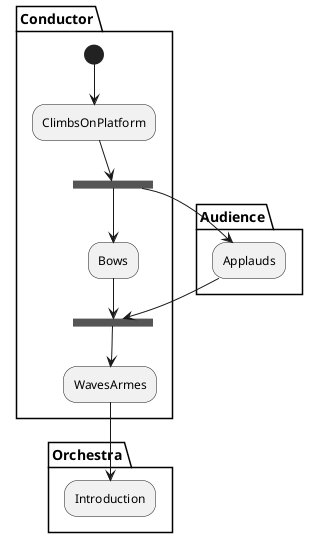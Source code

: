 {
  "sha1": "tnba5kt1208newch421ug655yotloxa",
  "insertion": {
    "when": "2024-06-04T17:28:46.476Z",
    "user": "plantuml@gmail.com"
  }
}
@startuml
partition Conductor
(*) --> ClimbsOnPlatform
--> === S1 ===
--> Bows
endpartition

partition Audience gray
=== S1 === --> Applauds
endpartition

partition Conductor
Bows --> === S2 ===
--> WavesArmes
Applauds --> === S2 ===
endpartition

partition Orchestra
WavesArmes --> Introduction
endpartition

@enduml
